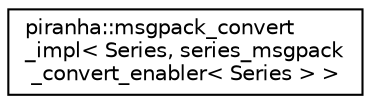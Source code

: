 digraph "Graphical Class Hierarchy"
{
  edge [fontname="Helvetica",fontsize="10",labelfontname="Helvetica",labelfontsize="10"];
  node [fontname="Helvetica",fontsize="10",shape=record];
  rankdir="LR";
  Node0 [label="piranha::msgpack_convert\l_impl\< Series, series_msgpack\l_convert_enabler\< Series \> \>",height=0.2,width=0.4,color="black", fillcolor="white", style="filled",URL="$structpiranha_1_1msgpack__convert__impl_3_01_series_00_01series__msgpack__convert__enabler_3_01_series_01_4_01_4.html",tooltip="Specialisation of piranha::msgpack_convert() for piranha::series. "];
}

